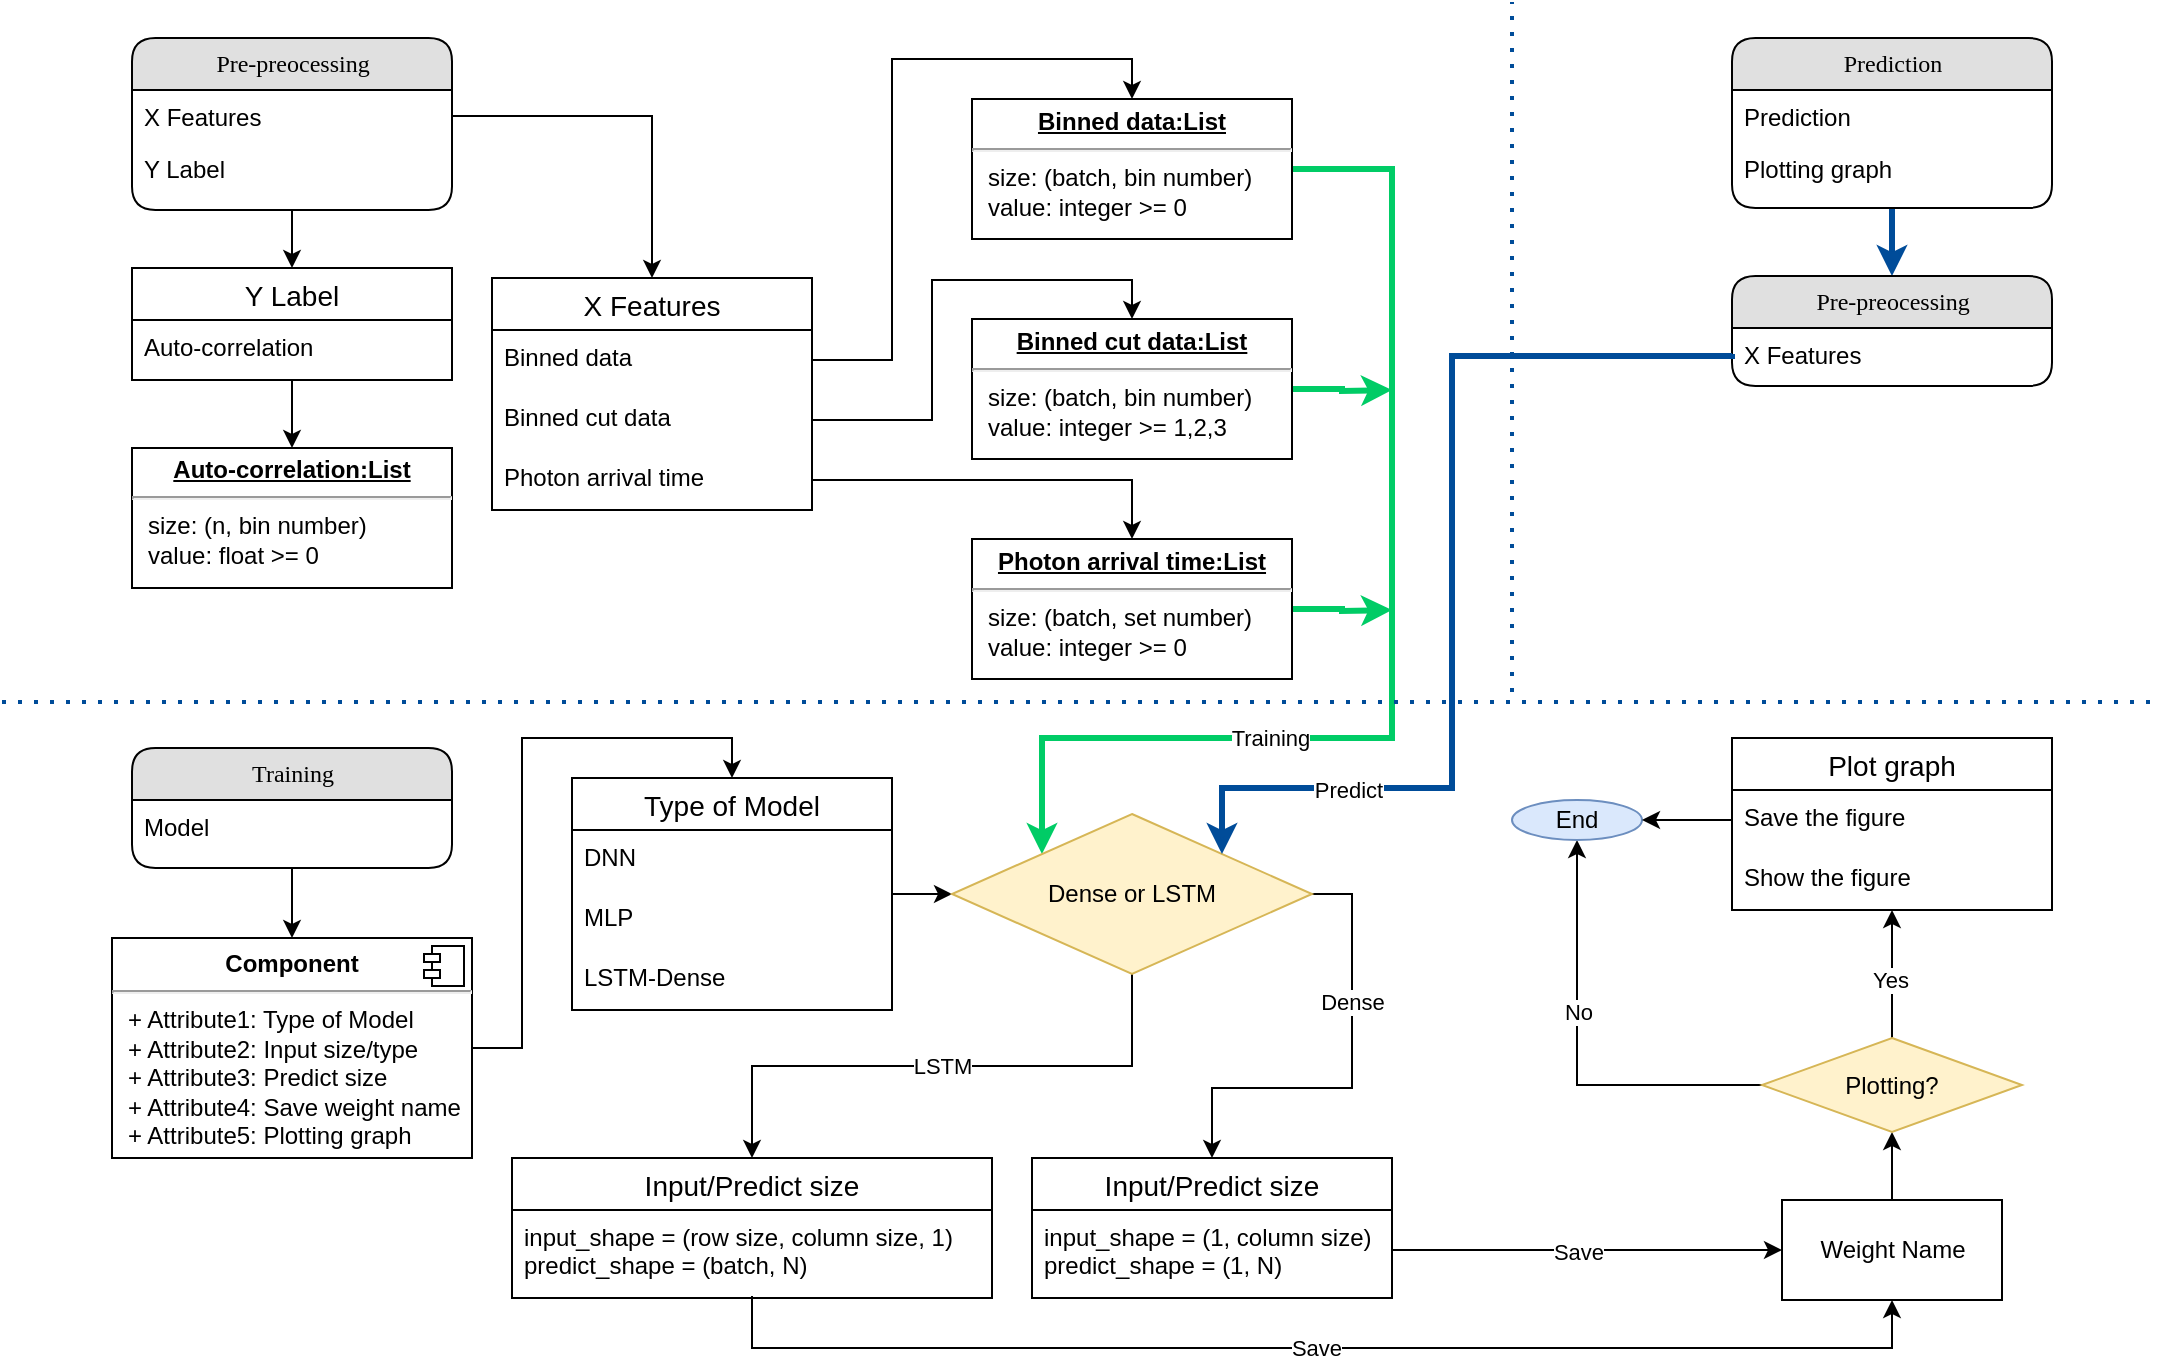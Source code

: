 <mxfile version="20.3.3" type="github">
  <diagram name="Page-1" id="5d7acffa-a066-3a61-03fe-96351882024d">
    <mxGraphModel dx="1234" dy="798" grid="1" gridSize="10" guides="1" tooltips="1" connect="1" arrows="1" fold="1" page="1" pageScale="1" pageWidth="1100" pageHeight="850" background="#ffffff" math="0" shadow="0">
      <root>
        <mxCell id="0" />
        <mxCell id="1" parent="0" />
        <mxCell id="21ea969265ad0168-6" value="Pre-preocessing" style="swimlane;html=1;fontStyle=0;childLayout=stackLayout;horizontal=1;startSize=26;fillColor=#e0e0e0;horizontalStack=0;resizeParent=1;resizeLast=0;collapsible=1;marginBottom=0;swimlaneFillColor=#ffffff;align=center;rounded=1;shadow=0;comic=0;labelBackgroundColor=none;strokeWidth=1;fontFamily=Verdana;fontSize=12" parent="1" vertex="1">
          <mxGeometry x="75" y="98" width="160" height="86" as="geometry">
            <mxRectangle x="160" y="74" width="90" height="30" as="alternateBounds" />
          </mxGeometry>
        </mxCell>
        <mxCell id="21ea969265ad0168-7" value="X Features" style="text;html=1;strokeColor=none;fillColor=none;spacingLeft=4;spacingRight=4;whiteSpace=wrap;overflow=hidden;rotatable=0;points=[[0,0.5],[1,0.5]];portConstraint=eastwest;" parent="21ea969265ad0168-6" vertex="1">
          <mxGeometry y="26" width="160" height="26" as="geometry" />
        </mxCell>
        <mxCell id="21ea969265ad0168-8" value="Y Label" style="text;html=1;strokeColor=none;fillColor=none;spacingLeft=4;spacingRight=4;whiteSpace=wrap;overflow=hidden;rotatable=0;points=[[0,0.5],[1,0.5]];portConstraint=eastwest;" parent="21ea969265ad0168-6" vertex="1">
          <mxGeometry y="52" width="160" height="26" as="geometry" />
        </mxCell>
        <mxCell id="y2D_7VBED0uBOT9pCtEF-79" style="edgeStyle=orthogonalEdgeStyle;rounded=0;orthogonalLoop=1;jettySize=auto;html=1;exitX=0.5;exitY=1;exitDx=0;exitDy=0;entryX=0.5;entryY=0;entryDx=0;entryDy=0;strokeColor=#004C99;strokeWidth=3;" parent="1" source="21ea969265ad0168-14" target="y2D_7VBED0uBOT9pCtEF-76" edge="1">
          <mxGeometry relative="1" as="geometry" />
        </mxCell>
        <mxCell id="21ea969265ad0168-14" value="Prediction" style="swimlane;html=1;fontStyle=0;childLayout=stackLayout;horizontal=1;startSize=26;fillColor=#e0e0e0;horizontalStack=0;resizeParent=1;resizeLast=0;collapsible=1;marginBottom=0;swimlaneFillColor=#ffffff;align=center;rounded=1;shadow=0;comic=0;labelBackgroundColor=none;strokeWidth=1;fontFamily=Verdana;fontSize=12" parent="1" vertex="1">
          <mxGeometry x="875" y="98" width="160" height="85" as="geometry" />
        </mxCell>
        <mxCell id="21ea969265ad0168-15" value="Prediction" style="text;html=1;strokeColor=none;fillColor=none;spacingLeft=4;spacingRight=4;whiteSpace=wrap;overflow=hidden;rotatable=0;points=[[0,0.5],[1,0.5]];portConstraint=eastwest;" parent="21ea969265ad0168-14" vertex="1">
          <mxGeometry y="26" width="160" height="26" as="geometry" />
        </mxCell>
        <mxCell id="21ea969265ad0168-16" value="Plotting graph" style="text;html=1;strokeColor=none;fillColor=none;spacingLeft=4;spacingRight=4;whiteSpace=wrap;overflow=hidden;rotatable=0;points=[[0,0.5],[1,0.5]];portConstraint=eastwest;" parent="21ea969265ad0168-14" vertex="1">
          <mxGeometry y="52" width="160" height="26" as="geometry" />
        </mxCell>
        <mxCell id="y2D_7VBED0uBOT9pCtEF-34" style="edgeStyle=orthogonalEdgeStyle;rounded=0;orthogonalLoop=1;jettySize=auto;html=1;exitX=0.5;exitY=1;exitDx=0;exitDy=0;entryX=0.5;entryY=0;entryDx=0;entryDy=0;" parent="1" source="21ea969265ad0168-18" target="y2D_7VBED0uBOT9pCtEF-32" edge="1">
          <mxGeometry relative="1" as="geometry" />
        </mxCell>
        <mxCell id="21ea969265ad0168-18" value="Training" style="swimlane;html=1;fontStyle=0;childLayout=stackLayout;horizontal=1;startSize=26;fillColor=#e0e0e0;horizontalStack=0;resizeParent=1;resizeLast=0;collapsible=1;marginBottom=0;swimlaneFillColor=#ffffff;align=center;rounded=1;shadow=0;comic=0;labelBackgroundColor=none;strokeWidth=1;fontFamily=Verdana;fontSize=12" parent="1" vertex="1">
          <mxGeometry x="75" y="453" width="160" height="60" as="geometry">
            <mxRectangle x="50" y="430" width="90" height="30" as="alternateBounds" />
          </mxGeometry>
        </mxCell>
        <mxCell id="21ea969265ad0168-19" value="Model" style="text;html=1;strokeColor=none;fillColor=none;spacingLeft=4;spacingRight=4;whiteSpace=wrap;overflow=hidden;rotatable=0;points=[[0,0.5],[1,0.5]];portConstraint=eastwest;" parent="21ea969265ad0168-18" vertex="1">
          <mxGeometry y="26" width="160" height="26" as="geometry" />
        </mxCell>
        <mxCell id="y2D_7VBED0uBOT9pCtEF-5" style="edgeStyle=orthogonalEdgeStyle;rounded=0;orthogonalLoop=1;jettySize=auto;html=1;exitX=1;exitY=0.5;exitDx=0;exitDy=0;entryX=0.5;entryY=0;entryDx=0;entryDy=0;" parent="1" source="21ea969265ad0168-7" target="y2D_7VBED0uBOT9pCtEF-6" edge="1">
          <mxGeometry relative="1" as="geometry">
            <mxPoint x="195" y="137" as="targetPoint" />
            <mxPoint x="115" y="137" as="sourcePoint" />
          </mxGeometry>
        </mxCell>
        <mxCell id="y2D_7VBED0uBOT9pCtEF-6" value="X Features" style="swimlane;fontStyle=0;childLayout=stackLayout;horizontal=1;startSize=26;horizontalStack=0;resizeParent=1;resizeParentMax=0;resizeLast=0;collapsible=1;marginBottom=0;align=center;fontSize=14;" parent="1" vertex="1">
          <mxGeometry x="255" y="218" width="160" height="116" as="geometry" />
        </mxCell>
        <mxCell id="y2D_7VBED0uBOT9pCtEF-7" value="Binned data" style="text;strokeColor=none;fillColor=none;spacingLeft=4;spacingRight=4;overflow=hidden;rotatable=0;points=[[0,0.5],[1,0.5]];portConstraint=eastwest;fontSize=12;" parent="y2D_7VBED0uBOT9pCtEF-6" vertex="1">
          <mxGeometry y="26" width="160" height="30" as="geometry" />
        </mxCell>
        <mxCell id="y2D_7VBED0uBOT9pCtEF-8" value="Binned cut data" style="text;strokeColor=none;fillColor=none;spacingLeft=4;spacingRight=4;overflow=hidden;rotatable=0;points=[[0,0.5],[1,0.5]];portConstraint=eastwest;fontSize=12;" parent="y2D_7VBED0uBOT9pCtEF-6" vertex="1">
          <mxGeometry y="56" width="160" height="30" as="geometry" />
        </mxCell>
        <mxCell id="y2D_7VBED0uBOT9pCtEF-9" value="Photon arrival time" style="text;strokeColor=none;fillColor=none;spacingLeft=4;spacingRight=4;overflow=hidden;rotatable=0;points=[[0,0.5],[1,0.5]];portConstraint=eastwest;fontSize=12;" parent="y2D_7VBED0uBOT9pCtEF-6" vertex="1">
          <mxGeometry y="86" width="160" height="30" as="geometry" />
        </mxCell>
        <mxCell id="y2D_7VBED0uBOT9pCtEF-35" style="edgeStyle=orthogonalEdgeStyle;rounded=0;orthogonalLoop=1;jettySize=auto;html=1;entryX=0.5;entryY=0;entryDx=0;entryDy=0;" parent="1" source="y2D_7VBED0uBOT9pCtEF-11" target="y2D_7VBED0uBOT9pCtEF-16" edge="1">
          <mxGeometry relative="1" as="geometry" />
        </mxCell>
        <mxCell id="y2D_7VBED0uBOT9pCtEF-11" value="Y Label" style="swimlane;fontStyle=0;childLayout=stackLayout;horizontal=1;startSize=26;horizontalStack=0;resizeParent=1;resizeParentMax=0;resizeLast=0;collapsible=1;marginBottom=0;align=center;fontSize=14;" parent="1" vertex="1">
          <mxGeometry x="75" y="213" width="160" height="56" as="geometry" />
        </mxCell>
        <mxCell id="y2D_7VBED0uBOT9pCtEF-12" value="Auto-correlation" style="text;strokeColor=none;fillColor=none;spacingLeft=4;spacingRight=4;overflow=hidden;rotatable=0;points=[[0,0.5],[1,0.5]];portConstraint=eastwest;fontSize=12;" parent="y2D_7VBED0uBOT9pCtEF-11" vertex="1">
          <mxGeometry y="26" width="160" height="30" as="geometry" />
        </mxCell>
        <mxCell id="y2D_7VBED0uBOT9pCtEF-15" style="edgeStyle=orthogonalEdgeStyle;rounded=0;orthogonalLoop=1;jettySize=auto;html=1;exitX=1;exitY=0.5;exitDx=0;exitDy=0;entryX=0.5;entryY=0;entryDx=0;entryDy=0;" parent="1" target="y2D_7VBED0uBOT9pCtEF-11" edge="1">
          <mxGeometry relative="1" as="geometry">
            <mxPoint x="105" y="184" as="sourcePoint" />
            <Array as="points">
              <mxPoint x="155" y="184" />
            </Array>
          </mxGeometry>
        </mxCell>
        <mxCell id="y2D_7VBED0uBOT9pCtEF-16" value="&lt;p style=&quot;margin:0px;margin-top:4px;text-align:center;text-decoration:underline;&quot;&gt;&lt;b&gt;Auto-correlation:List&lt;/b&gt;&lt;/p&gt;&lt;hr&gt;&lt;p style=&quot;margin:0px;margin-left:8px;&quot;&gt;size: (n, bin number)&lt;/p&gt;&lt;p style=&quot;margin:0px;margin-left:8px;&quot;&gt;value: float &amp;gt;= 0&lt;/p&gt;&lt;p style=&quot;margin:0px;margin-left:8px;&quot;&gt;&lt;br&gt;&lt;/p&gt;" style="verticalAlign=top;align=left;overflow=fill;fontSize=12;fontFamily=Helvetica;html=1;" parent="1" vertex="1">
          <mxGeometry x="75" y="303" width="160" height="70" as="geometry" />
        </mxCell>
        <mxCell id="y2D_7VBED0uBOT9pCtEF-70" style="edgeStyle=orthogonalEdgeStyle;rounded=0;orthogonalLoop=1;jettySize=auto;html=1;exitX=1;exitY=0.5;exitDx=0;exitDy=0;entryX=0;entryY=0;entryDx=0;entryDy=0;fillColor=#f8cecc;strokeColor=#00CC66;strokeWidth=3;" parent="1" source="y2D_7VBED0uBOT9pCtEF-18" target="y2D_7VBED0uBOT9pCtEF-42" edge="1">
          <mxGeometry relative="1" as="geometry">
            <Array as="points">
              <mxPoint x="705" y="164" />
              <mxPoint x="705" y="448" />
              <mxPoint x="530" y="448" />
            </Array>
          </mxGeometry>
        </mxCell>
        <mxCell id="y2D_7VBED0uBOT9pCtEF-73" value="Training" style="edgeLabel;html=1;align=center;verticalAlign=middle;resizable=0;points=[];" parent="y2D_7VBED0uBOT9pCtEF-70" vertex="1" connectable="0">
          <mxGeometry x="0.399" relative="1" as="geometry">
            <mxPoint x="1" as="offset" />
          </mxGeometry>
        </mxCell>
        <mxCell id="y2D_7VBED0uBOT9pCtEF-18" value="&lt;p style=&quot;margin:0px;margin-top:4px;text-align:center;text-decoration:underline;&quot;&gt;&lt;b&gt;Binned data:List&lt;/b&gt;&lt;/p&gt;&lt;hr&gt;&lt;p style=&quot;margin:0px;margin-left:8px;&quot;&gt;size: (batch, bin number)&lt;/p&gt;&lt;p style=&quot;margin:0px;margin-left:8px;&quot;&gt;value: integer &amp;gt;= 0&lt;/p&gt;" style="verticalAlign=top;align=left;overflow=fill;fontSize=12;fontFamily=Helvetica;html=1;" parent="1" vertex="1">
          <mxGeometry x="495" y="128.5" width="160" height="70" as="geometry" />
        </mxCell>
        <mxCell id="y2D_7VBED0uBOT9pCtEF-19" style="edgeStyle=orthogonalEdgeStyle;rounded=0;orthogonalLoop=1;jettySize=auto;html=1;exitX=1;exitY=0.5;exitDx=0;exitDy=0;entryX=0.5;entryY=0;entryDx=0;entryDy=0;" parent="1" source="y2D_7VBED0uBOT9pCtEF-7" target="y2D_7VBED0uBOT9pCtEF-18" edge="1">
          <mxGeometry relative="1" as="geometry">
            <mxPoint x="415" y="99.5" as="sourcePoint" />
          </mxGeometry>
        </mxCell>
        <mxCell id="y2D_7VBED0uBOT9pCtEF-71" style="edgeStyle=orthogonalEdgeStyle;rounded=0;orthogonalLoop=1;jettySize=auto;html=1;exitX=1;exitY=0.5;exitDx=0;exitDy=0;strokeColor=#00CC66;strokeWidth=3;" parent="1" source="y2D_7VBED0uBOT9pCtEF-20" edge="1">
          <mxGeometry relative="1" as="geometry">
            <mxPoint x="705" y="274" as="targetPoint" />
          </mxGeometry>
        </mxCell>
        <mxCell id="y2D_7VBED0uBOT9pCtEF-20" value="&lt;p style=&quot;margin:0px;margin-top:4px;text-align:center;text-decoration:underline;&quot;&gt;&lt;b&gt;Binned cut data:List&lt;/b&gt;&lt;/p&gt;&lt;hr&gt;&lt;p style=&quot;margin:0px;margin-left:8px;&quot;&gt;size: (batch, bin number)&lt;/p&gt;&lt;p style=&quot;margin:0px;margin-left:8px;&quot;&gt;value: integer &amp;gt;= 1,2,3&lt;/p&gt;" style="verticalAlign=top;align=left;overflow=fill;fontSize=12;fontFamily=Helvetica;html=1;" parent="1" vertex="1">
          <mxGeometry x="495" y="238.5" width="160" height="70" as="geometry" />
        </mxCell>
        <mxCell id="y2D_7VBED0uBOT9pCtEF-72" style="edgeStyle=orthogonalEdgeStyle;rounded=0;orthogonalLoop=1;jettySize=auto;html=1;exitX=1;exitY=0.5;exitDx=0;exitDy=0;strokeColor=#00CC66;strokeWidth=3;" parent="1" source="y2D_7VBED0uBOT9pCtEF-21" edge="1">
          <mxGeometry relative="1" as="geometry">
            <mxPoint x="705" y="384" as="targetPoint" />
          </mxGeometry>
        </mxCell>
        <mxCell id="y2D_7VBED0uBOT9pCtEF-21" value="&lt;p style=&quot;margin:0px;margin-top:4px;text-align:center;text-decoration:underline;&quot;&gt;&lt;b&gt;Photon arrival time:List&lt;/b&gt;&lt;/p&gt;&lt;hr&gt;&lt;p style=&quot;margin:0px;margin-left:8px;&quot;&gt;size: (batch, set number)&lt;/p&gt;&lt;p style=&quot;margin:0px;margin-left:8px;&quot;&gt;value: integer &amp;gt;= 0&lt;/p&gt;" style="verticalAlign=top;align=left;overflow=fill;fontSize=12;fontFamily=Helvetica;html=1;" parent="1" vertex="1">
          <mxGeometry x="495" y="348.5" width="160" height="70" as="geometry" />
        </mxCell>
        <mxCell id="y2D_7VBED0uBOT9pCtEF-22" style="edgeStyle=orthogonalEdgeStyle;rounded=0;orthogonalLoop=1;jettySize=auto;html=1;exitX=1;exitY=0.5;exitDx=0;exitDy=0;entryX=0.5;entryY=0;entryDx=0;entryDy=0;" parent="1" source="y2D_7VBED0uBOT9pCtEF-8" target="y2D_7VBED0uBOT9pCtEF-20" edge="1">
          <mxGeometry relative="1" as="geometry">
            <mxPoint x="415" y="129.5" as="sourcePoint" />
            <Array as="points">
              <mxPoint x="475" y="289" />
              <mxPoint x="475" y="219" />
              <mxPoint x="575" y="219" />
            </Array>
          </mxGeometry>
        </mxCell>
        <mxCell id="y2D_7VBED0uBOT9pCtEF-23" style="edgeStyle=orthogonalEdgeStyle;rounded=0;orthogonalLoop=1;jettySize=auto;html=1;exitX=1;exitY=0.5;exitDx=0;exitDy=0;" parent="1" source="y2D_7VBED0uBOT9pCtEF-9" target="y2D_7VBED0uBOT9pCtEF-21" edge="1">
          <mxGeometry relative="1" as="geometry">
            <mxPoint x="415" y="159.5" as="sourcePoint" />
            <Array as="points">
              <mxPoint x="575" y="319" />
            </Array>
          </mxGeometry>
        </mxCell>
        <mxCell id="y2D_7VBED0uBOT9pCtEF-41" style="edgeStyle=orthogonalEdgeStyle;rounded=0;orthogonalLoop=1;jettySize=auto;html=1;exitX=1;exitY=0.5;exitDx=0;exitDy=0;entryX=0.5;entryY=0;entryDx=0;entryDy=0;" parent="1" source="y2D_7VBED0uBOT9pCtEF-32" target="y2D_7VBED0uBOT9pCtEF-37" edge="1">
          <mxGeometry relative="1" as="geometry" />
        </mxCell>
        <mxCell id="y2D_7VBED0uBOT9pCtEF-32" value="&lt;p style=&quot;margin:0px;margin-top:6px;text-align:center;&quot;&gt;&lt;b&gt;Component&lt;/b&gt;&lt;/p&gt;&lt;hr&gt;&lt;p style=&quot;margin:0px;margin-left:8px;&quot;&gt;+ Attribute1: Type of Model&lt;br&gt;+ Attribute2: Input size/type&lt;/p&gt;&lt;p style=&quot;margin: 0px 0px 0px 8px;&quot;&gt;+ Attribute3: Predict size&lt;/p&gt;&lt;p style=&quot;margin: 0px 0px 0px 8px;&quot;&gt;+ Attribute4: Save weight name&lt;/p&gt;&lt;p style=&quot;margin: 0px 0px 0px 8px;&quot;&gt;+ Attribute5: Plotting graph&lt;/p&gt;&lt;div&gt;&lt;br&gt;&lt;/div&gt;&lt;div&gt;&lt;br&gt;&lt;/div&gt;&lt;div&gt;&lt;br&gt;&lt;/div&gt;&lt;p style=&quot;margin:0px;margin-left:8px;&quot;&gt;&lt;br&gt;&lt;/p&gt;" style="align=left;overflow=fill;html=1;dropTarget=0;" parent="1" vertex="1">
          <mxGeometry x="65" y="548" width="180" height="110" as="geometry" />
        </mxCell>
        <mxCell id="y2D_7VBED0uBOT9pCtEF-33" value="" style="shape=component;jettyWidth=8;jettyHeight=4;" parent="y2D_7VBED0uBOT9pCtEF-32" vertex="1">
          <mxGeometry x="1" width="20" height="20" relative="1" as="geometry">
            <mxPoint x="-24" y="4" as="offset" />
          </mxGeometry>
        </mxCell>
        <mxCell id="y2D_7VBED0uBOT9pCtEF-43" value="" style="edgeStyle=orthogonalEdgeStyle;rounded=0;orthogonalLoop=1;jettySize=auto;html=1;" parent="1" source="y2D_7VBED0uBOT9pCtEF-37" target="y2D_7VBED0uBOT9pCtEF-42" edge="1">
          <mxGeometry relative="1" as="geometry" />
        </mxCell>
        <mxCell id="y2D_7VBED0uBOT9pCtEF-37" value="Type of Model" style="swimlane;fontStyle=0;childLayout=stackLayout;horizontal=1;startSize=26;horizontalStack=0;resizeParent=1;resizeParentMax=0;resizeLast=0;collapsible=1;marginBottom=0;align=center;fontSize=14;" parent="1" vertex="1">
          <mxGeometry x="295" y="468" width="160" height="116" as="geometry" />
        </mxCell>
        <mxCell id="y2D_7VBED0uBOT9pCtEF-38" value="DNN" style="text;strokeColor=none;fillColor=none;spacingLeft=4;spacingRight=4;overflow=hidden;rotatable=0;points=[[0,0.5],[1,0.5]];portConstraint=eastwest;fontSize=12;" parent="y2D_7VBED0uBOT9pCtEF-37" vertex="1">
          <mxGeometry y="26" width="160" height="30" as="geometry" />
        </mxCell>
        <mxCell id="y2D_7VBED0uBOT9pCtEF-39" value="MLP" style="text;strokeColor=none;fillColor=none;spacingLeft=4;spacingRight=4;overflow=hidden;rotatable=0;points=[[0,0.5],[1,0.5]];portConstraint=eastwest;fontSize=12;" parent="y2D_7VBED0uBOT9pCtEF-37" vertex="1">
          <mxGeometry y="56" width="160" height="30" as="geometry" />
        </mxCell>
        <mxCell id="y2D_7VBED0uBOT9pCtEF-40" value="LSTM-Dense" style="text;strokeColor=none;fillColor=none;spacingLeft=4;spacingRight=4;overflow=hidden;rotatable=0;points=[[0,0.5],[1,0.5]];portConstraint=eastwest;fontSize=12;" parent="y2D_7VBED0uBOT9pCtEF-37" vertex="1">
          <mxGeometry y="86" width="160" height="30" as="geometry" />
        </mxCell>
        <mxCell id="y2D_7VBED0uBOT9pCtEF-44" value="Dense" style="edgeStyle=orthogonalEdgeStyle;rounded=0;orthogonalLoop=1;jettySize=auto;html=1;exitX=1;exitY=0.5;exitDx=0;exitDy=0;entryX=0.5;entryY=0;entryDx=0;entryDy=0;" parent="1" source="y2D_7VBED0uBOT9pCtEF-42" target="y2D_7VBED0uBOT9pCtEF-46" edge="1">
          <mxGeometry x="-0.333" relative="1" as="geometry">
            <mxPoint x="595" y="658" as="targetPoint" />
            <Array as="points">
              <mxPoint x="685" y="526" />
              <mxPoint x="685" y="623" />
              <mxPoint x="615" y="623" />
            </Array>
            <mxPoint as="offset" />
          </mxGeometry>
        </mxCell>
        <mxCell id="y2D_7VBED0uBOT9pCtEF-45" value="LSTM" style="edgeStyle=orthogonalEdgeStyle;rounded=0;orthogonalLoop=1;jettySize=auto;html=1;exitX=0.5;exitY=1;exitDx=0;exitDy=0;entryX=0.5;entryY=0;entryDx=0;entryDy=0;" parent="1" source="y2D_7VBED0uBOT9pCtEF-42" target="y2D_7VBED0uBOT9pCtEF-50" edge="1">
          <mxGeometry relative="1" as="geometry">
            <mxPoint x="375" y="748" as="targetPoint" />
            <mxPoint as="offset" />
          </mxGeometry>
        </mxCell>
        <mxCell id="y2D_7VBED0uBOT9pCtEF-42" value="Dense or LSTM" style="rhombus;whiteSpace=wrap;html=1;fillColor=#fff2cc;strokeColor=#d6b656;" parent="1" vertex="1">
          <mxGeometry x="485" y="486" width="180" height="80" as="geometry" />
        </mxCell>
        <mxCell id="y2D_7VBED0uBOT9pCtEF-46" value="Input/Predict size" style="swimlane;fontStyle=0;childLayout=stackLayout;horizontal=1;startSize=26;horizontalStack=0;resizeParent=1;resizeParentMax=0;resizeLast=0;collapsible=1;marginBottom=0;align=center;fontSize=14;" parent="1" vertex="1">
          <mxGeometry x="525" y="658" width="180" height="70" as="geometry">
            <mxRectangle x="450" y="650" width="150" height="30" as="alternateBounds" />
          </mxGeometry>
        </mxCell>
        <mxCell id="y2D_7VBED0uBOT9pCtEF-47" value="input_shape = (1, column size)&#xa;predict_shape = (1, N)" style="text;strokeColor=none;fillColor=none;spacingLeft=4;spacingRight=4;overflow=hidden;rotatable=0;points=[[0,0.5],[1,0.5]];portConstraint=eastwest;fontSize=12;" parent="y2D_7VBED0uBOT9pCtEF-46" vertex="1">
          <mxGeometry y="26" width="180" height="44" as="geometry" />
        </mxCell>
        <mxCell id="y2D_7VBED0uBOT9pCtEF-54" style="edgeStyle=orthogonalEdgeStyle;rounded=0;orthogonalLoop=1;jettySize=auto;html=1;entryX=0.5;entryY=1;entryDx=0;entryDy=0;" parent="1" target="y2D_7VBED0uBOT9pCtEF-53" edge="1">
          <mxGeometry relative="1" as="geometry">
            <mxPoint x="385" y="727" as="sourcePoint" />
            <Array as="points">
              <mxPoint x="385" y="753" />
              <mxPoint x="955" y="753" />
            </Array>
          </mxGeometry>
        </mxCell>
        <mxCell id="y2D_7VBED0uBOT9pCtEF-57" value="Save" style="edgeLabel;html=1;align=center;verticalAlign=middle;resizable=0;points=[];" parent="y2D_7VBED0uBOT9pCtEF-54" vertex="1" connectable="0">
          <mxGeometry x="-0.035" relative="1" as="geometry">
            <mxPoint x="9" as="offset" />
          </mxGeometry>
        </mxCell>
        <mxCell id="y2D_7VBED0uBOT9pCtEF-50" value="Input/Predict size" style="swimlane;fontStyle=0;childLayout=stackLayout;horizontal=1;startSize=26;horizontalStack=0;resizeParent=1;resizeParentMax=0;resizeLast=0;collapsible=1;marginBottom=0;align=center;fontSize=14;" parent="1" vertex="1">
          <mxGeometry x="265" y="658" width="240" height="70" as="geometry" />
        </mxCell>
        <mxCell id="y2D_7VBED0uBOT9pCtEF-51" value="input_shape = (row size, column size, 1)&#xa;predict_shape = (batch, N)" style="text;strokeColor=none;fillColor=none;spacingLeft=4;spacingRight=4;overflow=hidden;rotatable=0;points=[[0,0.5],[1,0.5]];portConstraint=eastwest;fontSize=12;" parent="y2D_7VBED0uBOT9pCtEF-50" vertex="1">
          <mxGeometry y="26" width="240" height="44" as="geometry" />
        </mxCell>
        <mxCell id="y2D_7VBED0uBOT9pCtEF-59" style="edgeStyle=orthogonalEdgeStyle;rounded=0;orthogonalLoop=1;jettySize=auto;html=1;exitX=0.5;exitY=0;exitDx=0;exitDy=0;entryX=0.5;entryY=1;entryDx=0;entryDy=0;" parent="1" source="y2D_7VBED0uBOT9pCtEF-53" target="y2D_7VBED0uBOT9pCtEF-58" edge="1">
          <mxGeometry relative="1" as="geometry" />
        </mxCell>
        <mxCell id="y2D_7VBED0uBOT9pCtEF-53" value="Weight Name" style="html=1;" parent="1" vertex="1">
          <mxGeometry x="900" y="679" width="110" height="50" as="geometry" />
        </mxCell>
        <mxCell id="y2D_7VBED0uBOT9pCtEF-55" style="edgeStyle=orthogonalEdgeStyle;rounded=0;orthogonalLoop=1;jettySize=auto;html=1;entryX=0;entryY=0.5;entryDx=0;entryDy=0;" parent="1" source="y2D_7VBED0uBOT9pCtEF-47" target="y2D_7VBED0uBOT9pCtEF-53" edge="1">
          <mxGeometry relative="1" as="geometry">
            <Array as="points">
              <mxPoint x="805" y="704" />
              <mxPoint x="805" y="704" />
            </Array>
          </mxGeometry>
        </mxCell>
        <mxCell id="y2D_7VBED0uBOT9pCtEF-56" value="Save" style="edgeLabel;html=1;align=center;verticalAlign=middle;resizable=0;points=[];" parent="y2D_7VBED0uBOT9pCtEF-55" vertex="1" connectable="0">
          <mxGeometry x="-0.05" y="-1" relative="1" as="geometry">
            <mxPoint as="offset" />
          </mxGeometry>
        </mxCell>
        <mxCell id="y2D_7VBED0uBOT9pCtEF-67" style="edgeStyle=orthogonalEdgeStyle;rounded=0;orthogonalLoop=1;jettySize=auto;html=1;exitX=0.5;exitY=0;exitDx=0;exitDy=0;" parent="1" source="y2D_7VBED0uBOT9pCtEF-58" target="y2D_7VBED0uBOT9pCtEF-63" edge="1">
          <mxGeometry relative="1" as="geometry" />
        </mxCell>
        <mxCell id="y2D_7VBED0uBOT9pCtEF-68" value="Yes" style="edgeLabel;html=1;align=center;verticalAlign=middle;resizable=0;points=[];" parent="y2D_7VBED0uBOT9pCtEF-67" vertex="1" connectable="0">
          <mxGeometry x="-0.075" y="1" relative="1" as="geometry">
            <mxPoint as="offset" />
          </mxGeometry>
        </mxCell>
        <mxCell id="y2D_7VBED0uBOT9pCtEF-83" style="edgeStyle=orthogonalEdgeStyle;rounded=0;orthogonalLoop=1;jettySize=auto;html=1;exitX=0;exitY=0.5;exitDx=0;exitDy=0;entryX=0.5;entryY=1;entryDx=0;entryDy=0;strokeColor=#000000;strokeWidth=1;" parent="1" source="y2D_7VBED0uBOT9pCtEF-58" target="y2D_7VBED0uBOT9pCtEF-60" edge="1">
          <mxGeometry relative="1" as="geometry" />
        </mxCell>
        <mxCell id="y2D_7VBED0uBOT9pCtEF-84" value="No" style="edgeLabel;html=1;align=center;verticalAlign=middle;resizable=0;points=[];" parent="y2D_7VBED0uBOT9pCtEF-83" vertex="1" connectable="0">
          <mxGeometry x="0.205" relative="1" as="geometry">
            <mxPoint as="offset" />
          </mxGeometry>
        </mxCell>
        <mxCell id="y2D_7VBED0uBOT9pCtEF-58" value="Plotting?" style="rhombus;whiteSpace=wrap;html=1;fillColor=#fff2cc;strokeColor=#d6b656;" parent="1" vertex="1">
          <mxGeometry x="890" y="598" width="130" height="47" as="geometry" />
        </mxCell>
        <mxCell id="y2D_7VBED0uBOT9pCtEF-60" value="End" style="ellipse;whiteSpace=wrap;html=1;fillColor=#dae8fc;strokeColor=#6c8ebf;" parent="1" vertex="1">
          <mxGeometry x="765" y="479" width="65" height="20" as="geometry" />
        </mxCell>
        <mxCell id="y2D_7VBED0uBOT9pCtEF-63" value="Plot graph" style="swimlane;fontStyle=0;childLayout=stackLayout;horizontal=1;startSize=26;horizontalStack=0;resizeParent=1;resizeParentMax=0;resizeLast=0;collapsible=1;marginBottom=0;align=center;fontSize=14;" parent="1" vertex="1">
          <mxGeometry x="875" y="448" width="160" height="86" as="geometry" />
        </mxCell>
        <mxCell id="y2D_7VBED0uBOT9pCtEF-64" value="Save the figure" style="text;strokeColor=none;fillColor=none;spacingLeft=4;spacingRight=4;overflow=hidden;rotatable=0;points=[[0,0.5],[1,0.5]];portConstraint=eastwest;fontSize=12;" parent="y2D_7VBED0uBOT9pCtEF-63" vertex="1">
          <mxGeometry y="26" width="160" height="30" as="geometry" />
        </mxCell>
        <mxCell id="y2D_7VBED0uBOT9pCtEF-65" value="Show the figure" style="text;strokeColor=none;fillColor=none;spacingLeft=4;spacingRight=4;overflow=hidden;rotatable=0;points=[[0,0.5],[1,0.5]];portConstraint=eastwest;fontSize=12;" parent="y2D_7VBED0uBOT9pCtEF-63" vertex="1">
          <mxGeometry y="56" width="160" height="30" as="geometry" />
        </mxCell>
        <mxCell id="y2D_7VBED0uBOT9pCtEF-74" value="" style="endArrow=none;dashed=1;html=1;dashPattern=1 3;strokeWidth=2;rounded=0;strokeColor=#004C99;" parent="1" edge="1">
          <mxGeometry width="50" height="50" relative="1" as="geometry">
            <mxPoint x="10" y="430" as="sourcePoint" />
            <mxPoint x="1090" y="430" as="targetPoint" />
          </mxGeometry>
        </mxCell>
        <mxCell id="y2D_7VBED0uBOT9pCtEF-76" value="Pre-preocessing" style="swimlane;html=1;fontStyle=0;childLayout=stackLayout;horizontal=1;startSize=26;fillColor=#e0e0e0;horizontalStack=0;resizeParent=1;resizeLast=0;collapsible=1;marginBottom=0;swimlaneFillColor=#ffffff;align=center;rounded=1;shadow=0;comic=0;labelBackgroundColor=none;strokeWidth=1;fontFamily=Verdana;fontSize=12" parent="1" vertex="1">
          <mxGeometry x="875" y="217" width="160" height="55" as="geometry">
            <mxRectangle x="160" y="74" width="90" height="30" as="alternateBounds" />
          </mxGeometry>
        </mxCell>
        <mxCell id="y2D_7VBED0uBOT9pCtEF-77" value="X Features" style="text;html=1;strokeColor=none;fillColor=none;spacingLeft=4;spacingRight=4;whiteSpace=wrap;overflow=hidden;rotatable=0;points=[[0,0.5],[1,0.5]];portConstraint=eastwest;" parent="y2D_7VBED0uBOT9pCtEF-76" vertex="1">
          <mxGeometry y="26" width="160" height="26" as="geometry" />
        </mxCell>
        <mxCell id="y2D_7VBED0uBOT9pCtEF-80" style="edgeStyle=orthogonalEdgeStyle;rounded=0;orthogonalLoop=1;jettySize=auto;html=1;exitX=0;exitY=0.5;exitDx=0;exitDy=0;strokeColor=#004C99;strokeWidth=3;entryX=1;entryY=0;entryDx=0;entryDy=0;" parent="1" source="y2D_7VBED0uBOT9pCtEF-77" target="y2D_7VBED0uBOT9pCtEF-42" edge="1">
          <mxGeometry relative="1" as="geometry">
            <mxPoint x="595" y="493" as="targetPoint" />
            <Array as="points">
              <mxPoint x="875" y="257" />
              <mxPoint x="735" y="257" />
              <mxPoint x="735" y="473" />
              <mxPoint x="620" y="473" />
            </Array>
          </mxGeometry>
        </mxCell>
        <mxCell id="y2D_7VBED0uBOT9pCtEF-88" value="Predict" style="edgeLabel;html=1;align=center;verticalAlign=middle;resizable=0;points=[];" parent="y2D_7VBED0uBOT9pCtEF-80" vertex="1" connectable="0">
          <mxGeometry x="0.62" y="1" relative="1" as="geometry">
            <mxPoint as="offset" />
          </mxGeometry>
        </mxCell>
        <mxCell id="y2D_7VBED0uBOT9pCtEF-87" value="" style="endArrow=none;dashed=1;html=1;dashPattern=1 3;strokeWidth=2;rounded=0;strokeColor=#004C99;" parent="1" edge="1">
          <mxGeometry width="50" height="50" relative="1" as="geometry">
            <mxPoint x="765" y="425" as="sourcePoint" />
            <mxPoint x="765" y="80" as="targetPoint" />
          </mxGeometry>
        </mxCell>
        <mxCell id="y2D_7VBED0uBOT9pCtEF-89" style="edgeStyle=orthogonalEdgeStyle;rounded=0;orthogonalLoop=1;jettySize=auto;html=1;exitX=0;exitY=0.5;exitDx=0;exitDy=0;entryX=1;entryY=0.5;entryDx=0;entryDy=0;strokeColor=#000000;strokeWidth=1;" parent="1" source="y2D_7VBED0uBOT9pCtEF-64" target="y2D_7VBED0uBOT9pCtEF-60" edge="1">
          <mxGeometry relative="1" as="geometry" />
        </mxCell>
      </root>
    </mxGraphModel>
  </diagram>
</mxfile>
